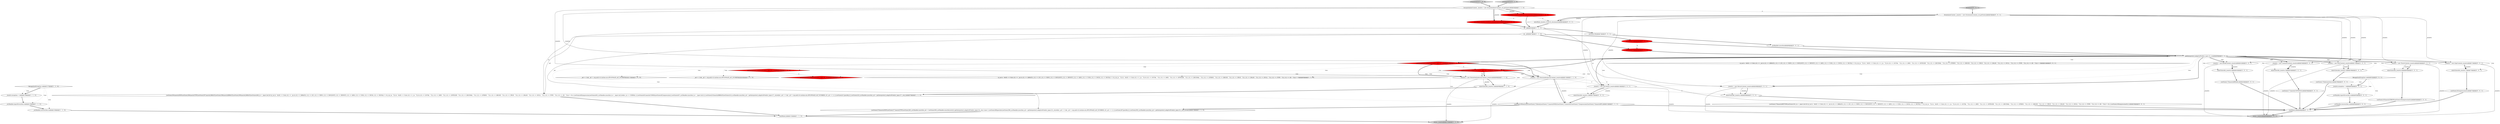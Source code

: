 digraph {
41 [style = filled, label = "_localctx.exception = re@@@82@@@['0', '0', '1']", fillcolor = white, shape = ellipse image = "AAA0AAABBB3BBB"];
20 [style = filled, label = "_errHandler.reportError(this,re)@@@129@@@['1', '1', '0']", fillcolor = white, shape = ellipse image = "AAA0AAABBB1BBB"];
37 [style = filled, label = "enterOuterAlt(_localctx,7)@@@73@@@['0', '0', '1']", fillcolor = white, shape = ellipse image = "AAA0AAABBB3BBB"];
52 [style = filled, label = "_localctx = new DeclContext(_localctx)@@@27@@@['0', '0', '1']", fillcolor = white, shape = ellipse image = "AAA0AAABBB3BBB"];
9 [style = filled, label = "getInterpreter().adaptivePredict(_input,33,_ctx)@@@43@@@['1', '0', '0']", fillcolor = red, shape = diamond image = "AAA1AAABBB1BBB"];
38 [style = filled, label = "{exitRule()}@@@86@@@['0', '0', '1']", fillcolor = white, shape = ellipse image = "AAA0AAABBB3BBB"];
22 [style = filled, label = "arrayinitializer['1', '0', '0']", fillcolor = lightgray, shape = diamond image = "AAA0AAABBB1BBB"];
51 [style = filled, label = "_localctx = new ThrowContext(_localctx)@@@63@@@['0', '0', '1']", fillcolor = white, shape = ellipse image = "AAA0AAABBB3BBB"];
18 [style = filled, label = "{setState(395)match(NEW)setState(396)match(TYPE)setState(397)match(LBRACE)setState(398)match(RBRACE)setState(399)match(LBRACK)setState(408)_la = _input.LA(1)if ((((_la) & ~0x3f) == 0 && ((1L << _la) & ((1L << LBRACE) | (1L << LP) | (1L << NEW) | (1L << BOOLNOT) | (1L << BWNOT) | (1L << ADD) | (1L << SUB) | (1L << INCR) | (1L << DECR))) != 0) || ((((_la - 72)) & ~0x3f) == 0 && ((1L << (_la - 72)) & ((1L << (OCTAL - 72)) | (1L << (HEX - 72)) | (1L << (INTEGER - 72)) | (1L << (DECIMAL - 72)) | (1L << (STRING - 72)) | (1L << (REGEX - 72)) | (1L << (TRUE - 72)) | (1L << (FALSE - 72)) | (1L << (NULL - 72)) | (1L << (TYPE - 72)) | (1L << (ID - 72)))) != 0)) {{setState(400)expression()setState(405)_errHandler.sync(this)_la = _input.LA(1)while (_la == COMMA) {{{setState(401)match(COMMA)setState(402)expression()}}setState(407)_errHandler.sync(this)_la = _input.LA(1)}}}setState(410)match(RBRACK)setState(414)_errHandler.sync(this)_alt = getInterpreter().adaptivePredict(_input,37,_ctx)while (_alt != 2 && _alt != org.antlr.v4.runtime.atn.ATN.INVALID_ALT_NUMBER) {if (_alt == 1) {{{setState(411)postfix()}}}setState(416)_errHandler.sync(this)_alt = getInterpreter().adaptivePredict(_input,37,_ctx)}}@@@70@@@['1', '1', '0']", fillcolor = white, shape = ellipse image = "AAA0AAABBB1BBB"];
4 [style = filled, label = "(((_la) & ~0x3f) == 0 && ((1L << _la) & ((1L << LBRACE) | (1L << LP) | (1L << NEW) | (1L << BOOLNOT) | (1L << BWNOT) | (1L << ADD) | (1L << SUB) | (1L << INCR) | (1L << DECR))) != 0) || ((((_la - 72)) & ~0x3f) == 0 && ((1L << (_la - 72)) & ((1L << (OCTAL - 72)) | (1L << (HEX - 72)) | (1L << (INTEGER - 72)) | (1L << (DECIMAL - 72)) | (1L << (STRING - 72)) | (1L << (REGEX - 72)) | (1L << (TRUE - 72)) | (1L << (FALSE - 72)) | (1L << (NULL - 72)) | (1L << (TYPE - 72)) | (1L << (ID - 72)))) != 0)@@@83@@@['1', '1', '0']", fillcolor = white, shape = diamond image = "AAA0AAABBB1BBB"];
54 [style = filled, label = "_localctx = new ExprContext(_localctx)@@@72@@@['0', '0', '1']", fillcolor = white, shape = ellipse image = "AAA0AAABBB3BBB"];
46 [style = filled, label = "return _localctx@@@89@@@['0', '0', '1']", fillcolor = lightgray, shape = ellipse image = "AAA0AAABBB3BBB"];
55 [style = filled, label = "_errHandler.sync(this)@@@8@@@['0', '0', '1']", fillcolor = white, shape = ellipse image = "AAA0AAABBB3BBB"];
13 [style = filled, label = "getInterpreter().adaptivePredict(_input,14,_ctx)@@@9@@@['1', '1', '1']", fillcolor = white, shape = diamond image = "AAA0AAABBB1BBB"];
12 [style = filled, label = "ArrayinitializerContext _localctx = new ArrayinitializerContext(_ctx,getState())@@@3@@@['1', '1', '0']", fillcolor = white, shape = ellipse image = "AAA0AAABBB1BBB"];
14 [style = filled, label = "{setState(376)match(NEW)setState(377)match(TYPE)setState(382)_errHandler.sync(this)_alt = 1setState(393)_errHandler.sync(this)switch (getInterpreter().adaptivePredict(_input,34,_ctx)) {case 1:{setState(386)postdot()setState(390)_errHandler.sync(this)_alt = getInterpreter().adaptivePredict(_input,33,_ctx)while (_alt != 2 && _alt != org.antlr.v4.runtime.atn.ATN.INVALID_ALT_NUMBER) {if (_alt == 1) {{{setState(387)postfix()}}}setState(392)_errHandler.sync(this)_alt = getInterpreter().adaptivePredict(_input,33,_ctx)}}break}@@@13@@@['1', '1', '0']", fillcolor = white, shape = ellipse image = "AAA0AAABBB1BBB"];
30 [style = filled, label = "{setState(185)expression(0)}@@@74@@@['0', '0', '1']", fillcolor = white, shape = ellipse image = "AAA0AAABBB3BBB"];
57 [style = filled, label = "enterOuterAlt(_localctx,1)@@@11@@@['0', '0', '1']", fillcolor = white, shape = ellipse image = "AAA0AAABBB3BBB"];
26 [style = filled, label = "arrayinitializer['0', '1', '0']", fillcolor = lightgray, shape = diamond image = "AAA0AAABBB2BBB"];
2 [style = filled, label = "int _la@@@5@@@['1', '1', '1']", fillcolor = white, shape = ellipse image = "AAA0AAABBB1BBB"];
21 [style = filled, label = "{exitRule()}@@@132@@@['1', '1', '0']", fillcolor = white, shape = ellipse image = "AAA0AAABBB1BBB"];
60 [style = filled, label = "{setState(176)declaration()}@@@29@@@['0', '0', '1']", fillcolor = white, shape = ellipse image = "AAA0AAABBB3BBB"];
25 [style = filled, label = "enterRule(_localctx,50,RULE_arrayinitializer)@@@4@@@['0', '1', '0']", fillcolor = red, shape = ellipse image = "AAA1AAABBB2BBB"];
40 [style = filled, label = "_errHandler.recover(this,re)@@@84@@@['0', '0', '1']", fillcolor = white, shape = ellipse image = "AAA0AAABBB3BBB"];
5 [style = filled, label = "setState(411)@@@8@@@['1', '0', '0']", fillcolor = red, shape = ellipse image = "AAA1AAABBB1BBB"];
59 [style = filled, label = "setState(186)@@@7@@@['0', '0', '1']", fillcolor = white, shape = ellipse image = "AAA0AAABBB3BBB"];
31 [style = filled, label = "DstatementContext _localctx = new DstatementContext(_ctx,getState())@@@3@@@['0', '0', '1']", fillcolor = white, shape = ellipse image = "AAA0AAABBB3BBB"];
42 [style = filled, label = "_localctx = new DoContext(_localctx)@@@10@@@['0', '0', '1']", fillcolor = white, shape = ellipse image = "AAA0AAABBB3BBB"];
23 [style = filled, label = "_localctx.exception = re@@@128@@@['1', '1', '0']", fillcolor = white, shape = ellipse image = "AAA0AAABBB1BBB"];
35 [style = filled, label = "_localctx = new ReturnContext(_localctx)@@@48@@@['0', '0', '1']", fillcolor = white, shape = ellipse image = "AAA0AAABBB3BBB"];
10 [style = filled, label = "getInterpreter().adaptivePredict(_input,37,_ctx)@@@10@@@['1', '0', '0']", fillcolor = red, shape = diamond image = "AAA1AAABBB1BBB"];
15 [style = filled, label = "{setState(169)match(DO)setState(170)block()setState(171)match(WHILE)setState(172)match(LP)setState(173)expression(0)setState(174)match(RP)}@@@12@@@['1', '1', '1']", fillcolor = white, shape = ellipse image = "AAA0AAABBB1BBB"];
50 [style = filled, label = "_localctx = new BreakContext(_localctx)@@@41@@@['0', '0', '1']", fillcolor = white, shape = ellipse image = "AAA0AAABBB3BBB"];
44 [style = filled, label = "RecognitionException re@@@81@@@['0', '0', '1']", fillcolor = white, shape = diamond image = "AAA0AAABBB3BBB"];
29 [style = filled, label = "enterOuterAlt(_localctx,6)@@@64@@@['0', '0', '1']", fillcolor = white, shape = ellipse image = "AAA0AAABBB3BBB"];
8 [style = filled, label = "RecognitionException re@@@127@@@['1', '1', '0']", fillcolor = white, shape = diamond image = "AAA0AAABBB1BBB"];
0 [style = filled, label = "enterRule(_localctx,48,RULE_arrayinitializer)@@@4@@@['1', '0', '0']", fillcolor = red, shape = ellipse image = "AAA1AAABBB1BBB"];
53 [style = filled, label = "_errHandler.reportError(this,re)@@@83@@@['0', '0', '1']", fillcolor = white, shape = ellipse image = "AAA0AAABBB3BBB"];
17 [style = filled, label = "_errHandler.recover(this,re)@@@130@@@['1', '1', '0']", fillcolor = white, shape = ellipse image = "AAA0AAABBB1BBB"];
43 [style = filled, label = "{setState(178)match(BREAK)}@@@43@@@['0', '0', '1']", fillcolor = white, shape = ellipse image = "AAA0AAABBB3BBB"];
27 [style = filled, label = "setState(417)@@@8@@@['0', '1', '0']", fillcolor = red, shape = ellipse image = "AAA1AAABBB2BBB"];
33 [style = filled, label = "{setState(177)match(CONTINUE)}@@@36@@@['0', '0', '1']", fillcolor = white, shape = ellipse image = "AAA0AAABBB3BBB"];
24 [style = filled, label = "getInterpreter().adaptivePredict(_input,38,_ctx)@@@10@@@['0', '1', '0']", fillcolor = red, shape = diamond image = "AAA1AAABBB2BBB"];
32 [style = filled, label = "enterRule(_localctx,10,RULE_dstatement)@@@4@@@['0', '0', '1']", fillcolor = white, shape = ellipse image = "AAA0AAABBB3BBB"];
36 [style = filled, label = "enterOuterAlt(_localctx,2)@@@28@@@['0', '0', '1']", fillcolor = white, shape = ellipse image = "AAA0AAABBB3BBB"];
49 [style = filled, label = "dstatement['0', '0', '1']", fillcolor = lightgray, shape = diamond image = "AAA0AAABBB3BBB"];
3 [style = filled, label = "_localctx = new NewstandardarrayContext(_localctx)@@@11@@@['1', '1', '0']", fillcolor = white, shape = ellipse image = "AAA0AAABBB1BBB"];
45 [style = filled, label = "{setState(183)match(THROW)setState(184)expression(0)}@@@65@@@['0', '0', '1']", fillcolor = white, shape = ellipse image = "AAA0AAABBB3BBB"];
11 [style = filled, label = "_localctx = new NewinitializedarrayContext(_localctx)@@@68@@@['1', '1', '0']", fillcolor = white, shape = ellipse image = "AAA0AAABBB1BBB"];
19 [style = filled, label = "int _alt@@@7@@@['1', '1', '0']", fillcolor = white, shape = ellipse image = "AAA0AAABBB1BBB"];
34 [style = filled, label = "enterOuterAlt(_localctx,4)@@@42@@@['0', '0', '1']", fillcolor = white, shape = ellipse image = "AAA0AAABBB3BBB"];
39 [style = filled, label = "enterOuterAlt(_localctx,5)@@@49@@@['0', '0', '1']", fillcolor = white, shape = ellipse image = "AAA0AAABBB3BBB"];
1 [style = filled, label = "enterOuterAlt(_localctx,2)@@@69@@@['1', '1', '0']", fillcolor = white, shape = ellipse image = "AAA0AAABBB1BBB"];
48 [style = filled, label = "_localctx = new ContinueContext(_localctx)@@@34@@@['0', '0', '1']", fillcolor = white, shape = ellipse image = "AAA0AAABBB3BBB"];
56 [style = filled, label = "{setState(179)match(RETURN)setState(181)_la = _input.LA(1)if ((((_la) & ~0x3f) == 0 && ((1L << _la) & ((1L << LBRACE) | (1L << LP) | (1L << NEW) | (1L << BOOLNOT) | (1L << BWNOT) | (1L << ADD) | (1L << SUB) | (1L << INCR) | (1L << DECR))) != 0) || ((((_la - 72)) & ~0x3f) == 0 && ((1L << (_la - 72)) & ((1L << (OCTAL - 72)) | (1L << (HEX - 72)) | (1L << (INTEGER - 72)) | (1L << (DECIMAL - 72)) | (1L << (STRING - 72)) | (1L << (REGEX - 72)) | (1L << (TRUE - 72)) | (1L << (FALSE - 72)) | (1L << (NULL - 72)) | (1L << (TYPE - 72)) | (1L << (ID - 72)))) != 0)) {{setState(180)expression(0)}}}@@@50@@@['0', '0', '1']", fillcolor = white, shape = ellipse image = "AAA0AAABBB3BBB"];
28 [style = filled, label = "getInterpreter().adaptivePredict(_input,34,_ctx)@@@43@@@['0', '1', '0']", fillcolor = red, shape = diamond image = "AAA1AAABBB2BBB"];
47 [style = filled, label = "(((_la) & ~0x3f) == 0 && ((1L << _la) & ((1L << LBRACE) | (1L << LP) | (1L << NEW) | (1L << BOOLNOT) | (1L << BWNOT) | (1L << ADD) | (1L << SUB) | (1L << INCR) | (1L << DECR))) != 0) || ((((_la - 72)) & ~0x3f) == 0 && ((1L << (_la - 72)) & ((1L << (OCTAL - 72)) | (1L << (HEX - 72)) | (1L << (INTEGER - 72)) | (1L << (DECIMAL - 72)) | (1L << (STRING - 72)) | (1L << (REGEX - 72)) | (1L << (TRUE - 72)) | (1L << (FALSE - 72)) | (1L << (NULL - 72)) | (1L << (TYPE - 72)) | (1L << (ID - 72)))) != 0)@@@55@@@['0', '0', '1']", fillcolor = white, shape = diamond image = "AAA0AAABBB3BBB"];
6 [style = filled, label = "return _localctx@@@135@@@['1', '1', '0']", fillcolor = lightgray, shape = ellipse image = "AAA0AAABBB1BBB"];
58 [style = filled, label = "enterOuterAlt(_localctx,3)@@@35@@@['0', '0', '1']", fillcolor = white, shape = ellipse image = "AAA0AAABBB3BBB"];
16 [style = filled, label = "_alt != 2 && _alt != org.antlr.v4.runtime.atn.ATN.INVALID_ALT_NUMBER@@@110@@@['1', '1', '0']", fillcolor = white, shape = diamond image = "AAA0AAABBB1BBB"];
7 [style = filled, label = "_alt != 2 && _alt != org.antlr.v4.runtime.atn.ATN.INVALID_ALT_NUMBER@@@40@@@['1', '1', '0']", fillcolor = white, shape = diamond image = "AAA0AAABBB1BBB"];
27->13 [style = bold, label=""];
31->54 [style = solid, label="_localctx"];
13->51 [style = dotted, label="true"];
24->4 [style = dotted, label="true"];
54->46 [style = solid, label="_localctx"];
12->31 [style = dashed, label="0"];
10->3 [style = dotted, label="true"];
55->13 [style = bold, label=""];
40->38 [style = bold, label=""];
12->11 [style = solid, label="_localctx"];
29->45 [style = bold, label=""];
13->35 [style = dotted, label="true"];
35->46 [style = solid, label="_localctx"];
19->5 [style = bold, label=""];
13->51 [style = bold, label=""];
26->12 [style = bold, label=""];
35->39 [style = solid, label="_localctx"];
0->25 [style = dashed, label="0"];
24->11 [style = bold, label=""];
45->38 [style = bold, label=""];
54->37 [style = bold, label=""];
44->40 [style = dotted, label="true"];
12->25 [style = solid, label="_localctx"];
2->59 [style = bold, label=""];
51->46 [style = solid, label="_localctx"];
13->50 [style = dotted, label="true"];
13->37 [style = dotted, label="true"];
8->20 [style = dotted, label="true"];
13->58 [style = dotted, label="true"];
24->3 [style = dotted, label="true"];
10->1 [style = dotted, label="true"];
10->4 [style = dotted, label="true"];
10->16 [style = dotted, label="true"];
17->21 [style = bold, label=""];
10->24 [style = dashed, label="0"];
10->11 [style = bold, label=""];
13->39 [style = dotted, label="true"];
15->38 [style = bold, label=""];
56->38 [style = bold, label=""];
8->23 [style = bold, label=""];
31->51 [style = solid, label="_localctx"];
13->36 [style = dotted, label="true"];
51->29 [style = solid, label="_localctx"];
8->17 [style = dotted, label="true"];
12->0 [style = solid, label="_localctx"];
3->15 [style = solid, label="_localctx"];
8->23 [style = dotted, label="true"];
25->2 [style = bold, label=""];
2->56 [style = solid, label="_la"];
52->46 [style = solid, label="_localctx"];
41->53 [style = bold, label=""];
5->27 [style = dashed, label="0"];
49->31 [style = bold, label=""];
13->29 [style = dotted, label="true"];
48->46 [style = solid, label="_localctx"];
44->41 [style = bold, label=""];
59->55 [style = bold, label=""];
38->46 [style = bold, label=""];
11->6 [style = solid, label="_localctx"];
52->36 [style = bold, label=""];
24->3 [style = bold, label=""];
24->7 [style = dotted, label="true"];
14->21 [style = bold, label=""];
13->52 [style = dotted, label="true"];
13->34 [style = dotted, label="true"];
50->34 [style = bold, label=""];
13->10 [style = bold, label=""];
1->39 [style = dashed, label="0"];
23->20 [style = bold, label=""];
48->58 [style = bold, label=""];
2->18 [style = solid, label="_la"];
13->24 [style = bold, label=""];
13->42 [style = bold, label=""];
15->14 [style = bold, label=""];
31->32 [style = bold, label=""];
37->30 [style = bold, label=""];
44->53 [style = dotted, label="true"];
13->54 [style = bold, label=""];
35->39 [style = bold, label=""];
50->34 [style = solid, label="_localctx"];
53->40 [style = bold, label=""];
13->48 [style = bold, label=""];
10->9 [style = dotted, label="true"];
60->38 [style = bold, label=""];
24->16 [style = dotted, label="true"];
13->50 [style = bold, label=""];
51->29 [style = bold, label=""];
24->11 [style = dotted, label="true"];
31->35 [style = solid, label="_localctx"];
3->6 [style = solid, label="_localctx"];
43->38 [style = bold, label=""];
10->11 [style = dotted, label="true"];
42->57 [style = bold, label=""];
57->15 [style = bold, label=""];
5->13 [style = bold, label=""];
42->57 [style = solid, label="_localctx"];
36->60 [style = bold, label=""];
18->21 [style = bold, label=""];
34->43 [style = bold, label=""];
13->52 [style = bold, label=""];
24->1 [style = dotted, label="true"];
30->38 [style = bold, label=""];
2->19 [style = bold, label=""];
31->48 [style = solid, label="_localctx"];
20->17 [style = bold, label=""];
21->6 [style = bold, label=""];
11->1 [style = bold, label=""];
48->58 [style = solid, label="_localctx"];
0->2 [style = bold, label=""];
9->28 [style = dashed, label="0"];
0->32 [style = dashed, label="0"];
31->42 [style = solid, label="_localctx"];
10->3 [style = bold, label=""];
1->18 [style = bold, label=""];
13->42 [style = dotted, label="true"];
3->15 [style = bold, label=""];
19->18 [style = solid, label="_alt"];
10->13 [style = dashed, label="0"];
24->28 [style = dotted, label="true"];
12->0 [style = bold, label=""];
32->2 [style = bold, label=""];
12->3 [style = solid, label="_localctx"];
31->50 [style = solid, label="_localctx"];
31->32 [style = solid, label="_localctx"];
10->15 [style = dotted, label="true"];
58->33 [style = bold, label=""];
19->14 [style = solid, label="_alt"];
11->1 [style = solid, label="_localctx"];
13->57 [style = dotted, label="true"];
31->52 [style = solid, label="_localctx"];
42->46 [style = solid, label="_localctx"];
22->12 [style = bold, label=""];
50->46 [style = solid, label="_localctx"];
12->25 [style = bold, label=""];
19->27 [style = bold, label=""];
39->56 [style = bold, label=""];
24->15 [style = dotted, label="true"];
52->36 [style = solid, label="_localctx"];
33->38 [style = bold, label=""];
13->48 [style = dotted, label="true"];
13->47 [style = dotted, label="true"];
13->35 [style = bold, label=""];
10->7 [style = dotted, label="true"];
3->42 [style = dashed, label="0"];
11->35 [style = dashed, label="0"];
44->41 [style = dotted, label="true"];
13->54 [style = dotted, label="true"];
54->37 [style = solid, label="_localctx"];
}
